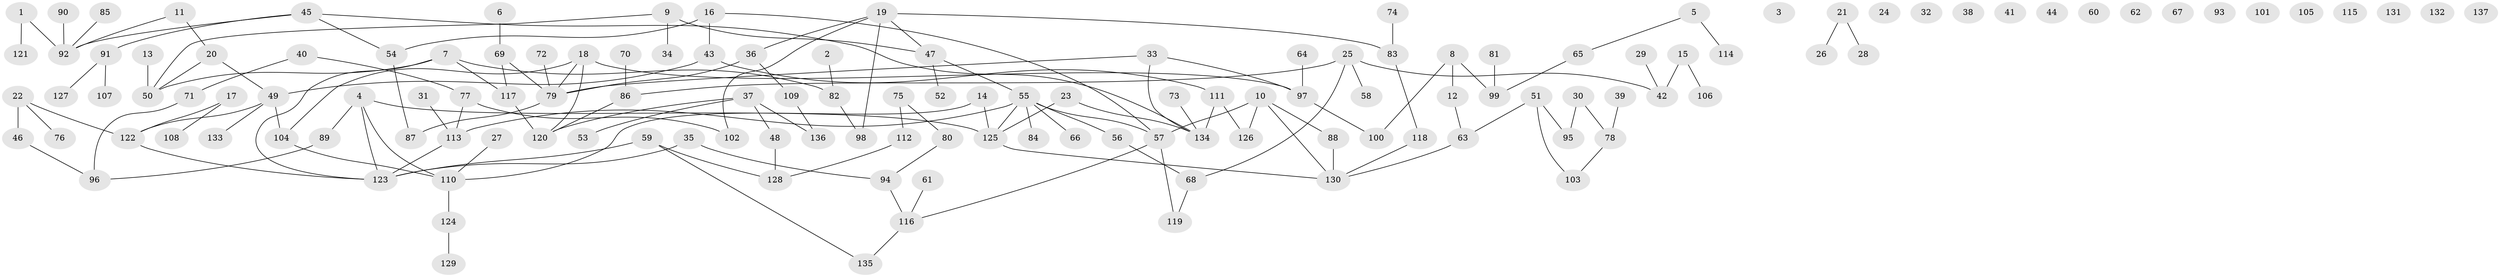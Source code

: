 // coarse degree distribution, {1: 0.25773195876288657, 0: 0.16494845360824742, 4: 0.030927835051546393, 2: 0.20618556701030927, 5: 0.07216494845360824, 3: 0.18556701030927836, 7: 0.020618556701030927, 6: 0.041237113402061855, 10: 0.010309278350515464, 8: 0.010309278350515464}
// Generated by graph-tools (version 1.1) at 2025/23/03/03/25 07:23:27]
// undirected, 137 vertices, 151 edges
graph export_dot {
graph [start="1"]
  node [color=gray90,style=filled];
  1;
  2;
  3;
  4;
  5;
  6;
  7;
  8;
  9;
  10;
  11;
  12;
  13;
  14;
  15;
  16;
  17;
  18;
  19;
  20;
  21;
  22;
  23;
  24;
  25;
  26;
  27;
  28;
  29;
  30;
  31;
  32;
  33;
  34;
  35;
  36;
  37;
  38;
  39;
  40;
  41;
  42;
  43;
  44;
  45;
  46;
  47;
  48;
  49;
  50;
  51;
  52;
  53;
  54;
  55;
  56;
  57;
  58;
  59;
  60;
  61;
  62;
  63;
  64;
  65;
  66;
  67;
  68;
  69;
  70;
  71;
  72;
  73;
  74;
  75;
  76;
  77;
  78;
  79;
  80;
  81;
  82;
  83;
  84;
  85;
  86;
  87;
  88;
  89;
  90;
  91;
  92;
  93;
  94;
  95;
  96;
  97;
  98;
  99;
  100;
  101;
  102;
  103;
  104;
  105;
  106;
  107;
  108;
  109;
  110;
  111;
  112;
  113;
  114;
  115;
  116;
  117;
  118;
  119;
  120;
  121;
  122;
  123;
  124;
  125;
  126;
  127;
  128;
  129;
  130;
  131;
  132;
  133;
  134;
  135;
  136;
  137;
  1 -- 92;
  1 -- 121;
  2 -- 82;
  4 -- 89;
  4 -- 110;
  4 -- 123;
  4 -- 125;
  5 -- 65;
  5 -- 114;
  6 -- 69;
  7 -- 50;
  7 -- 82;
  7 -- 117;
  7 -- 123;
  8 -- 12;
  8 -- 99;
  8 -- 100;
  9 -- 34;
  9 -- 47;
  9 -- 50;
  10 -- 57;
  10 -- 88;
  10 -- 126;
  10 -- 130;
  11 -- 20;
  11 -- 92;
  12 -- 63;
  13 -- 50;
  14 -- 110;
  14 -- 125;
  15 -- 42;
  15 -- 106;
  16 -- 43;
  16 -- 54;
  16 -- 57;
  17 -- 108;
  17 -- 122;
  18 -- 79;
  18 -- 97;
  18 -- 104;
  18 -- 120;
  19 -- 36;
  19 -- 47;
  19 -- 83;
  19 -- 98;
  19 -- 102;
  20 -- 49;
  20 -- 50;
  21 -- 26;
  21 -- 28;
  22 -- 46;
  22 -- 76;
  22 -- 122;
  23 -- 125;
  23 -- 134;
  25 -- 42;
  25 -- 58;
  25 -- 68;
  25 -- 86;
  27 -- 110;
  29 -- 42;
  30 -- 78;
  30 -- 95;
  31 -- 113;
  33 -- 79;
  33 -- 97;
  33 -- 134;
  35 -- 94;
  35 -- 123;
  36 -- 79;
  36 -- 109;
  37 -- 48;
  37 -- 53;
  37 -- 120;
  37 -- 136;
  39 -- 78;
  40 -- 71;
  40 -- 77;
  43 -- 49;
  43 -- 111;
  45 -- 54;
  45 -- 91;
  45 -- 92;
  45 -- 134;
  46 -- 96;
  47 -- 52;
  47 -- 55;
  48 -- 128;
  49 -- 104;
  49 -- 122;
  49 -- 133;
  51 -- 63;
  51 -- 95;
  51 -- 103;
  54 -- 87;
  55 -- 56;
  55 -- 57;
  55 -- 66;
  55 -- 84;
  55 -- 113;
  55 -- 125;
  56 -- 68;
  57 -- 116;
  57 -- 119;
  59 -- 123;
  59 -- 128;
  59 -- 135;
  61 -- 116;
  63 -- 130;
  64 -- 97;
  65 -- 99;
  68 -- 119;
  69 -- 79;
  69 -- 117;
  70 -- 86;
  71 -- 96;
  72 -- 79;
  73 -- 134;
  74 -- 83;
  75 -- 80;
  75 -- 112;
  77 -- 102;
  77 -- 113;
  78 -- 103;
  79 -- 87;
  80 -- 94;
  81 -- 99;
  82 -- 98;
  83 -- 118;
  85 -- 92;
  86 -- 120;
  88 -- 130;
  89 -- 96;
  90 -- 92;
  91 -- 107;
  91 -- 127;
  94 -- 116;
  97 -- 100;
  104 -- 110;
  109 -- 136;
  110 -- 124;
  111 -- 126;
  111 -- 134;
  112 -- 128;
  113 -- 123;
  116 -- 135;
  117 -- 120;
  118 -- 130;
  122 -- 123;
  124 -- 129;
  125 -- 130;
}
